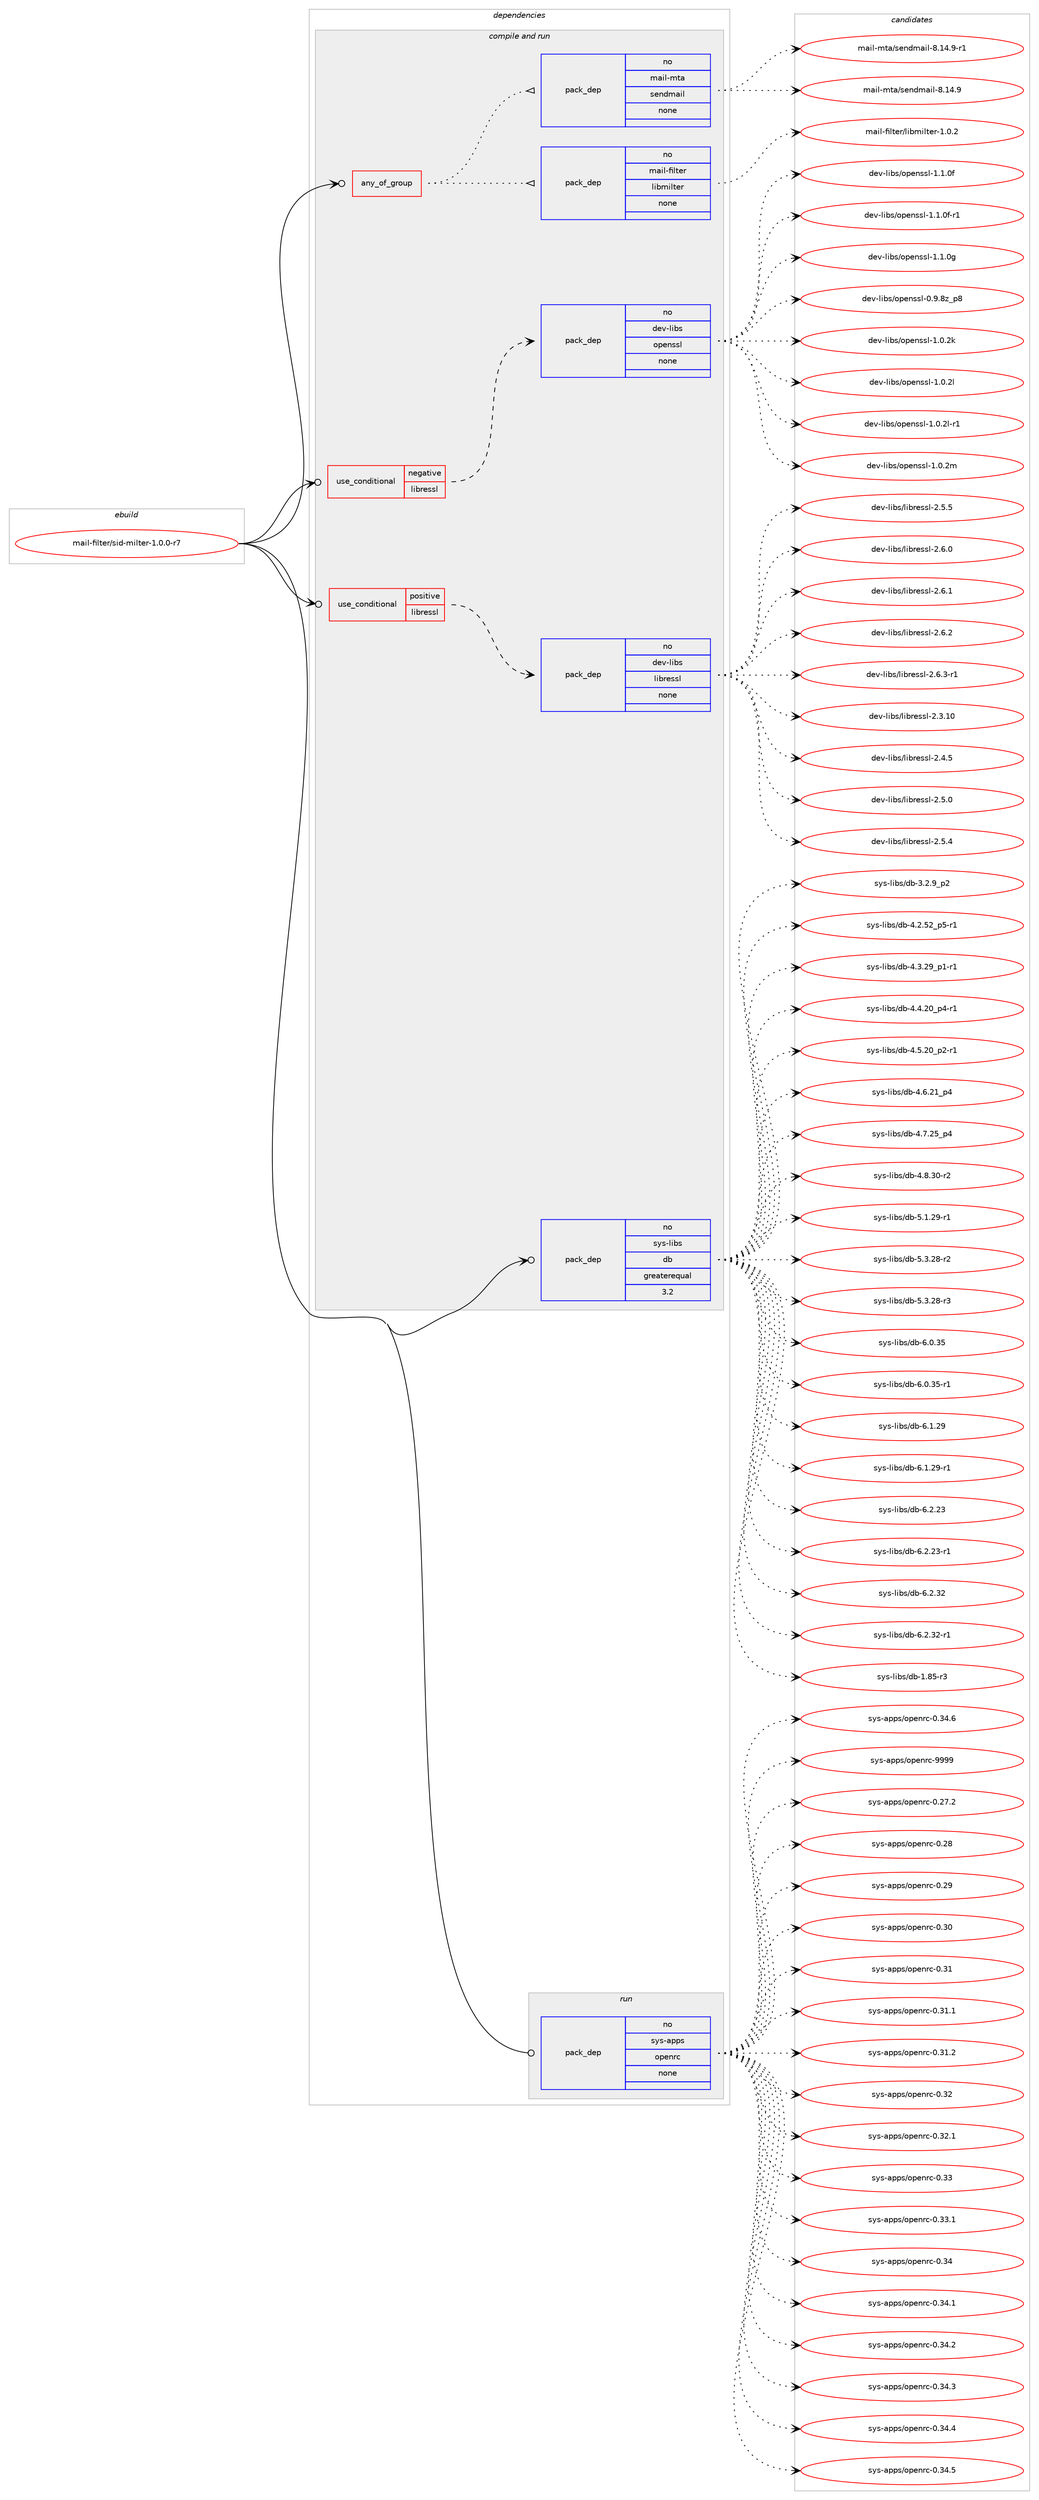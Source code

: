 digraph prolog {

# *************
# Graph options
# *************

newrank=true;
concentrate=true;
compound=true;
graph [rankdir=LR,fontname=Helvetica,fontsize=10,ranksep=1.5];#, ranksep=2.5, nodesep=0.2];
edge  [arrowhead=vee];
node  [fontname=Helvetica,fontsize=10];

# **********
# The ebuild
# **********

subgraph cluster_leftcol {
color=gray;
rank=same;
label=<<i>ebuild</i>>;
id [label="mail-filter/sid-milter-1.0.0-r7", color=red, width=4, href="../mail-filter/sid-milter-1.0.0-r7.svg"];
}

# ****************
# The dependencies
# ****************

subgraph cluster_midcol {
color=gray;
label=<<i>dependencies</i>>;
subgraph cluster_compile {
fillcolor="#eeeeee";
style=filled;
label=<<i>compile</i>>;
}
subgraph cluster_compileandrun {
fillcolor="#eeeeee";
style=filled;
label=<<i>compile and run</i>>;
subgraph any5042 {
dependency343234 [label=<<TABLE BORDER="0" CELLBORDER="1" CELLSPACING="0" CELLPADDING="4"><TR><TD CELLPADDING="10">any_of_group</TD></TR></TABLE>>, shape=none, color=red];subgraph pack252399 {
dependency343235 [label=<<TABLE BORDER="0" CELLBORDER="1" CELLSPACING="0" CELLPADDING="4" WIDTH="220"><TR><TD ROWSPAN="6" CELLPADDING="30">pack_dep</TD></TR><TR><TD WIDTH="110">no</TD></TR><TR><TD>mail-filter</TD></TR><TR><TD>libmilter</TD></TR><TR><TD>none</TD></TR><TR><TD></TD></TR></TABLE>>, shape=none, color=blue];
}
dependency343234:e -> dependency343235:w [weight=20,style="dotted",arrowhead="oinv"];
subgraph pack252400 {
dependency343236 [label=<<TABLE BORDER="0" CELLBORDER="1" CELLSPACING="0" CELLPADDING="4" WIDTH="220"><TR><TD ROWSPAN="6" CELLPADDING="30">pack_dep</TD></TR><TR><TD WIDTH="110">no</TD></TR><TR><TD>mail-mta</TD></TR><TR><TD>sendmail</TD></TR><TR><TD>none</TD></TR><TR><TD></TD></TR></TABLE>>, shape=none, color=blue];
}
dependency343234:e -> dependency343236:w [weight=20,style="dotted",arrowhead="oinv"];
}
id:e -> dependency343234:w [weight=20,style="solid",arrowhead="odotvee"];
subgraph cond85692 {
dependency343237 [label=<<TABLE BORDER="0" CELLBORDER="1" CELLSPACING="0" CELLPADDING="4"><TR><TD ROWSPAN="3" CELLPADDING="10">use_conditional</TD></TR><TR><TD>negative</TD></TR><TR><TD>libressl</TD></TR></TABLE>>, shape=none, color=red];
subgraph pack252401 {
dependency343238 [label=<<TABLE BORDER="0" CELLBORDER="1" CELLSPACING="0" CELLPADDING="4" WIDTH="220"><TR><TD ROWSPAN="6" CELLPADDING="30">pack_dep</TD></TR><TR><TD WIDTH="110">no</TD></TR><TR><TD>dev-libs</TD></TR><TR><TD>openssl</TD></TR><TR><TD>none</TD></TR><TR><TD></TD></TR></TABLE>>, shape=none, color=blue];
}
dependency343237:e -> dependency343238:w [weight=20,style="dashed",arrowhead="vee"];
}
id:e -> dependency343237:w [weight=20,style="solid",arrowhead="odotvee"];
subgraph cond85693 {
dependency343239 [label=<<TABLE BORDER="0" CELLBORDER="1" CELLSPACING="0" CELLPADDING="4"><TR><TD ROWSPAN="3" CELLPADDING="10">use_conditional</TD></TR><TR><TD>positive</TD></TR><TR><TD>libressl</TD></TR></TABLE>>, shape=none, color=red];
subgraph pack252402 {
dependency343240 [label=<<TABLE BORDER="0" CELLBORDER="1" CELLSPACING="0" CELLPADDING="4" WIDTH="220"><TR><TD ROWSPAN="6" CELLPADDING="30">pack_dep</TD></TR><TR><TD WIDTH="110">no</TD></TR><TR><TD>dev-libs</TD></TR><TR><TD>libressl</TD></TR><TR><TD>none</TD></TR><TR><TD></TD></TR></TABLE>>, shape=none, color=blue];
}
dependency343239:e -> dependency343240:w [weight=20,style="dashed",arrowhead="vee"];
}
id:e -> dependency343239:w [weight=20,style="solid",arrowhead="odotvee"];
subgraph pack252403 {
dependency343241 [label=<<TABLE BORDER="0" CELLBORDER="1" CELLSPACING="0" CELLPADDING="4" WIDTH="220"><TR><TD ROWSPAN="6" CELLPADDING="30">pack_dep</TD></TR><TR><TD WIDTH="110">no</TD></TR><TR><TD>sys-libs</TD></TR><TR><TD>db</TD></TR><TR><TD>greaterequal</TD></TR><TR><TD>3.2</TD></TR></TABLE>>, shape=none, color=blue];
}
id:e -> dependency343241:w [weight=20,style="solid",arrowhead="odotvee"];
}
subgraph cluster_run {
fillcolor="#eeeeee";
style=filled;
label=<<i>run</i>>;
subgraph pack252404 {
dependency343242 [label=<<TABLE BORDER="0" CELLBORDER="1" CELLSPACING="0" CELLPADDING="4" WIDTH="220"><TR><TD ROWSPAN="6" CELLPADDING="30">pack_dep</TD></TR><TR><TD WIDTH="110">no</TD></TR><TR><TD>sys-apps</TD></TR><TR><TD>openrc</TD></TR><TR><TD>none</TD></TR><TR><TD></TD></TR></TABLE>>, shape=none, color=blue];
}
id:e -> dependency343242:w [weight=20,style="solid",arrowhead="odot"];
}
}

# **************
# The candidates
# **************

subgraph cluster_choices {
rank=same;
color=gray;
label=<<i>candidates</i>>;

subgraph choice252399 {
color=black;
nodesep=1;
choice10997105108451021051081161011144710810598109105108116101114454946484650 [label="mail-filter/libmilter-1.0.2", color=red, width=4,href="../mail-filter/libmilter-1.0.2.svg"];
dependency343235:e -> choice10997105108451021051081161011144710810598109105108116101114454946484650:w [style=dotted,weight="100"];
}
subgraph choice252400 {
color=black;
nodesep=1;
choice109971051084510911697471151011101001099710510845564649524657 [label="mail-mta/sendmail-8.14.9", color=red, width=4,href="../mail-mta/sendmail-8.14.9.svg"];
choice1099710510845109116974711510111010010997105108455646495246574511449 [label="mail-mta/sendmail-8.14.9-r1", color=red, width=4,href="../mail-mta/sendmail-8.14.9-r1.svg"];
dependency343236:e -> choice109971051084510911697471151011101001099710510845564649524657:w [style=dotted,weight="100"];
dependency343236:e -> choice1099710510845109116974711510111010010997105108455646495246574511449:w [style=dotted,weight="100"];
}
subgraph choice252401 {
color=black;
nodesep=1;
choice1001011184510810598115471111121011101151151084548465746561229511256 [label="dev-libs/openssl-0.9.8z_p8", color=red, width=4,href="../dev-libs/openssl-0.9.8z_p8.svg"];
choice100101118451081059811547111112101110115115108454946484650107 [label="dev-libs/openssl-1.0.2k", color=red, width=4,href="../dev-libs/openssl-1.0.2k.svg"];
choice100101118451081059811547111112101110115115108454946484650108 [label="dev-libs/openssl-1.0.2l", color=red, width=4,href="../dev-libs/openssl-1.0.2l.svg"];
choice1001011184510810598115471111121011101151151084549464846501084511449 [label="dev-libs/openssl-1.0.2l-r1", color=red, width=4,href="../dev-libs/openssl-1.0.2l-r1.svg"];
choice100101118451081059811547111112101110115115108454946484650109 [label="dev-libs/openssl-1.0.2m", color=red, width=4,href="../dev-libs/openssl-1.0.2m.svg"];
choice100101118451081059811547111112101110115115108454946494648102 [label="dev-libs/openssl-1.1.0f", color=red, width=4,href="../dev-libs/openssl-1.1.0f.svg"];
choice1001011184510810598115471111121011101151151084549464946481024511449 [label="dev-libs/openssl-1.1.0f-r1", color=red, width=4,href="../dev-libs/openssl-1.1.0f-r1.svg"];
choice100101118451081059811547111112101110115115108454946494648103 [label="dev-libs/openssl-1.1.0g", color=red, width=4,href="../dev-libs/openssl-1.1.0g.svg"];
dependency343238:e -> choice1001011184510810598115471111121011101151151084548465746561229511256:w [style=dotted,weight="100"];
dependency343238:e -> choice100101118451081059811547111112101110115115108454946484650107:w [style=dotted,weight="100"];
dependency343238:e -> choice100101118451081059811547111112101110115115108454946484650108:w [style=dotted,weight="100"];
dependency343238:e -> choice1001011184510810598115471111121011101151151084549464846501084511449:w [style=dotted,weight="100"];
dependency343238:e -> choice100101118451081059811547111112101110115115108454946484650109:w [style=dotted,weight="100"];
dependency343238:e -> choice100101118451081059811547111112101110115115108454946494648102:w [style=dotted,weight="100"];
dependency343238:e -> choice1001011184510810598115471111121011101151151084549464946481024511449:w [style=dotted,weight="100"];
dependency343238:e -> choice100101118451081059811547111112101110115115108454946494648103:w [style=dotted,weight="100"];
}
subgraph choice252402 {
color=black;
nodesep=1;
choice1001011184510810598115471081059811410111511510845504651464948 [label="dev-libs/libressl-2.3.10", color=red, width=4,href="../dev-libs/libressl-2.3.10.svg"];
choice10010111845108105981154710810598114101115115108455046524653 [label="dev-libs/libressl-2.4.5", color=red, width=4,href="../dev-libs/libressl-2.4.5.svg"];
choice10010111845108105981154710810598114101115115108455046534648 [label="dev-libs/libressl-2.5.0", color=red, width=4,href="../dev-libs/libressl-2.5.0.svg"];
choice10010111845108105981154710810598114101115115108455046534652 [label="dev-libs/libressl-2.5.4", color=red, width=4,href="../dev-libs/libressl-2.5.4.svg"];
choice10010111845108105981154710810598114101115115108455046534653 [label="dev-libs/libressl-2.5.5", color=red, width=4,href="../dev-libs/libressl-2.5.5.svg"];
choice10010111845108105981154710810598114101115115108455046544648 [label="dev-libs/libressl-2.6.0", color=red, width=4,href="../dev-libs/libressl-2.6.0.svg"];
choice10010111845108105981154710810598114101115115108455046544649 [label="dev-libs/libressl-2.6.1", color=red, width=4,href="../dev-libs/libressl-2.6.1.svg"];
choice10010111845108105981154710810598114101115115108455046544650 [label="dev-libs/libressl-2.6.2", color=red, width=4,href="../dev-libs/libressl-2.6.2.svg"];
choice100101118451081059811547108105981141011151151084550465446514511449 [label="dev-libs/libressl-2.6.3-r1", color=red, width=4,href="../dev-libs/libressl-2.6.3-r1.svg"];
dependency343240:e -> choice1001011184510810598115471081059811410111511510845504651464948:w [style=dotted,weight="100"];
dependency343240:e -> choice10010111845108105981154710810598114101115115108455046524653:w [style=dotted,weight="100"];
dependency343240:e -> choice10010111845108105981154710810598114101115115108455046534648:w [style=dotted,weight="100"];
dependency343240:e -> choice10010111845108105981154710810598114101115115108455046534652:w [style=dotted,weight="100"];
dependency343240:e -> choice10010111845108105981154710810598114101115115108455046534653:w [style=dotted,weight="100"];
dependency343240:e -> choice10010111845108105981154710810598114101115115108455046544648:w [style=dotted,weight="100"];
dependency343240:e -> choice10010111845108105981154710810598114101115115108455046544649:w [style=dotted,weight="100"];
dependency343240:e -> choice10010111845108105981154710810598114101115115108455046544650:w [style=dotted,weight="100"];
dependency343240:e -> choice100101118451081059811547108105981141011151151084550465446514511449:w [style=dotted,weight="100"];
}
subgraph choice252403 {
color=black;
nodesep=1;
choice1151211154510810598115471009845494656534511451 [label="sys-libs/db-1.85-r3", color=red, width=4,href="../sys-libs/db-1.85-r3.svg"];
choice115121115451081059811547100984551465046579511250 [label="sys-libs/db-3.2.9_p2", color=red, width=4,href="../sys-libs/db-3.2.9_p2.svg"];
choice115121115451081059811547100984552465046535095112534511449 [label="sys-libs/db-4.2.52_p5-r1", color=red, width=4,href="../sys-libs/db-4.2.52_p5-r1.svg"];
choice115121115451081059811547100984552465146505795112494511449 [label="sys-libs/db-4.3.29_p1-r1", color=red, width=4,href="../sys-libs/db-4.3.29_p1-r1.svg"];
choice115121115451081059811547100984552465246504895112524511449 [label="sys-libs/db-4.4.20_p4-r1", color=red, width=4,href="../sys-libs/db-4.4.20_p4-r1.svg"];
choice115121115451081059811547100984552465346504895112504511449 [label="sys-libs/db-4.5.20_p2-r1", color=red, width=4,href="../sys-libs/db-4.5.20_p2-r1.svg"];
choice11512111545108105981154710098455246544650499511252 [label="sys-libs/db-4.6.21_p4", color=red, width=4,href="../sys-libs/db-4.6.21_p4.svg"];
choice11512111545108105981154710098455246554650539511252 [label="sys-libs/db-4.7.25_p4", color=red, width=4,href="../sys-libs/db-4.7.25_p4.svg"];
choice11512111545108105981154710098455246564651484511450 [label="sys-libs/db-4.8.30-r2", color=red, width=4,href="../sys-libs/db-4.8.30-r2.svg"];
choice11512111545108105981154710098455346494650574511449 [label="sys-libs/db-5.1.29-r1", color=red, width=4,href="../sys-libs/db-5.1.29-r1.svg"];
choice11512111545108105981154710098455346514650564511450 [label="sys-libs/db-5.3.28-r2", color=red, width=4,href="../sys-libs/db-5.3.28-r2.svg"];
choice11512111545108105981154710098455346514650564511451 [label="sys-libs/db-5.3.28-r3", color=red, width=4,href="../sys-libs/db-5.3.28-r3.svg"];
choice1151211154510810598115471009845544648465153 [label="sys-libs/db-6.0.35", color=red, width=4,href="../sys-libs/db-6.0.35.svg"];
choice11512111545108105981154710098455446484651534511449 [label="sys-libs/db-6.0.35-r1", color=red, width=4,href="../sys-libs/db-6.0.35-r1.svg"];
choice1151211154510810598115471009845544649465057 [label="sys-libs/db-6.1.29", color=red, width=4,href="../sys-libs/db-6.1.29.svg"];
choice11512111545108105981154710098455446494650574511449 [label="sys-libs/db-6.1.29-r1", color=red, width=4,href="../sys-libs/db-6.1.29-r1.svg"];
choice1151211154510810598115471009845544650465051 [label="sys-libs/db-6.2.23", color=red, width=4,href="../sys-libs/db-6.2.23.svg"];
choice11512111545108105981154710098455446504650514511449 [label="sys-libs/db-6.2.23-r1", color=red, width=4,href="../sys-libs/db-6.2.23-r1.svg"];
choice1151211154510810598115471009845544650465150 [label="sys-libs/db-6.2.32", color=red, width=4,href="../sys-libs/db-6.2.32.svg"];
choice11512111545108105981154710098455446504651504511449 [label="sys-libs/db-6.2.32-r1", color=red, width=4,href="../sys-libs/db-6.2.32-r1.svg"];
dependency343241:e -> choice1151211154510810598115471009845494656534511451:w [style=dotted,weight="100"];
dependency343241:e -> choice115121115451081059811547100984551465046579511250:w [style=dotted,weight="100"];
dependency343241:e -> choice115121115451081059811547100984552465046535095112534511449:w [style=dotted,weight="100"];
dependency343241:e -> choice115121115451081059811547100984552465146505795112494511449:w [style=dotted,weight="100"];
dependency343241:e -> choice115121115451081059811547100984552465246504895112524511449:w [style=dotted,weight="100"];
dependency343241:e -> choice115121115451081059811547100984552465346504895112504511449:w [style=dotted,weight="100"];
dependency343241:e -> choice11512111545108105981154710098455246544650499511252:w [style=dotted,weight="100"];
dependency343241:e -> choice11512111545108105981154710098455246554650539511252:w [style=dotted,weight="100"];
dependency343241:e -> choice11512111545108105981154710098455246564651484511450:w [style=dotted,weight="100"];
dependency343241:e -> choice11512111545108105981154710098455346494650574511449:w [style=dotted,weight="100"];
dependency343241:e -> choice11512111545108105981154710098455346514650564511450:w [style=dotted,weight="100"];
dependency343241:e -> choice11512111545108105981154710098455346514650564511451:w [style=dotted,weight="100"];
dependency343241:e -> choice1151211154510810598115471009845544648465153:w [style=dotted,weight="100"];
dependency343241:e -> choice11512111545108105981154710098455446484651534511449:w [style=dotted,weight="100"];
dependency343241:e -> choice1151211154510810598115471009845544649465057:w [style=dotted,weight="100"];
dependency343241:e -> choice11512111545108105981154710098455446494650574511449:w [style=dotted,weight="100"];
dependency343241:e -> choice1151211154510810598115471009845544650465051:w [style=dotted,weight="100"];
dependency343241:e -> choice11512111545108105981154710098455446504650514511449:w [style=dotted,weight="100"];
dependency343241:e -> choice1151211154510810598115471009845544650465150:w [style=dotted,weight="100"];
dependency343241:e -> choice11512111545108105981154710098455446504651504511449:w [style=dotted,weight="100"];
}
subgraph choice252404 {
color=black;
nodesep=1;
choice1151211154597112112115471111121011101149945484650554650 [label="sys-apps/openrc-0.27.2", color=red, width=4,href="../sys-apps/openrc-0.27.2.svg"];
choice115121115459711211211547111112101110114994548465056 [label="sys-apps/openrc-0.28", color=red, width=4,href="../sys-apps/openrc-0.28.svg"];
choice115121115459711211211547111112101110114994548465057 [label="sys-apps/openrc-0.29", color=red, width=4,href="../sys-apps/openrc-0.29.svg"];
choice115121115459711211211547111112101110114994548465148 [label="sys-apps/openrc-0.30", color=red, width=4,href="../sys-apps/openrc-0.30.svg"];
choice115121115459711211211547111112101110114994548465149 [label="sys-apps/openrc-0.31", color=red, width=4,href="../sys-apps/openrc-0.31.svg"];
choice1151211154597112112115471111121011101149945484651494649 [label="sys-apps/openrc-0.31.1", color=red, width=4,href="../sys-apps/openrc-0.31.1.svg"];
choice1151211154597112112115471111121011101149945484651494650 [label="sys-apps/openrc-0.31.2", color=red, width=4,href="../sys-apps/openrc-0.31.2.svg"];
choice115121115459711211211547111112101110114994548465150 [label="sys-apps/openrc-0.32", color=red, width=4,href="../sys-apps/openrc-0.32.svg"];
choice1151211154597112112115471111121011101149945484651504649 [label="sys-apps/openrc-0.32.1", color=red, width=4,href="../sys-apps/openrc-0.32.1.svg"];
choice115121115459711211211547111112101110114994548465151 [label="sys-apps/openrc-0.33", color=red, width=4,href="../sys-apps/openrc-0.33.svg"];
choice1151211154597112112115471111121011101149945484651514649 [label="sys-apps/openrc-0.33.1", color=red, width=4,href="../sys-apps/openrc-0.33.1.svg"];
choice115121115459711211211547111112101110114994548465152 [label="sys-apps/openrc-0.34", color=red, width=4,href="../sys-apps/openrc-0.34.svg"];
choice1151211154597112112115471111121011101149945484651524649 [label="sys-apps/openrc-0.34.1", color=red, width=4,href="../sys-apps/openrc-0.34.1.svg"];
choice1151211154597112112115471111121011101149945484651524650 [label="sys-apps/openrc-0.34.2", color=red, width=4,href="../sys-apps/openrc-0.34.2.svg"];
choice1151211154597112112115471111121011101149945484651524651 [label="sys-apps/openrc-0.34.3", color=red, width=4,href="../sys-apps/openrc-0.34.3.svg"];
choice1151211154597112112115471111121011101149945484651524652 [label="sys-apps/openrc-0.34.4", color=red, width=4,href="../sys-apps/openrc-0.34.4.svg"];
choice1151211154597112112115471111121011101149945484651524653 [label="sys-apps/openrc-0.34.5", color=red, width=4,href="../sys-apps/openrc-0.34.5.svg"];
choice1151211154597112112115471111121011101149945484651524654 [label="sys-apps/openrc-0.34.6", color=red, width=4,href="../sys-apps/openrc-0.34.6.svg"];
choice115121115459711211211547111112101110114994557575757 [label="sys-apps/openrc-9999", color=red, width=4,href="../sys-apps/openrc-9999.svg"];
dependency343242:e -> choice1151211154597112112115471111121011101149945484650554650:w [style=dotted,weight="100"];
dependency343242:e -> choice115121115459711211211547111112101110114994548465056:w [style=dotted,weight="100"];
dependency343242:e -> choice115121115459711211211547111112101110114994548465057:w [style=dotted,weight="100"];
dependency343242:e -> choice115121115459711211211547111112101110114994548465148:w [style=dotted,weight="100"];
dependency343242:e -> choice115121115459711211211547111112101110114994548465149:w [style=dotted,weight="100"];
dependency343242:e -> choice1151211154597112112115471111121011101149945484651494649:w [style=dotted,weight="100"];
dependency343242:e -> choice1151211154597112112115471111121011101149945484651494650:w [style=dotted,weight="100"];
dependency343242:e -> choice115121115459711211211547111112101110114994548465150:w [style=dotted,weight="100"];
dependency343242:e -> choice1151211154597112112115471111121011101149945484651504649:w [style=dotted,weight="100"];
dependency343242:e -> choice115121115459711211211547111112101110114994548465151:w [style=dotted,weight="100"];
dependency343242:e -> choice1151211154597112112115471111121011101149945484651514649:w [style=dotted,weight="100"];
dependency343242:e -> choice115121115459711211211547111112101110114994548465152:w [style=dotted,weight="100"];
dependency343242:e -> choice1151211154597112112115471111121011101149945484651524649:w [style=dotted,weight="100"];
dependency343242:e -> choice1151211154597112112115471111121011101149945484651524650:w [style=dotted,weight="100"];
dependency343242:e -> choice1151211154597112112115471111121011101149945484651524651:w [style=dotted,weight="100"];
dependency343242:e -> choice1151211154597112112115471111121011101149945484651524652:w [style=dotted,weight="100"];
dependency343242:e -> choice1151211154597112112115471111121011101149945484651524653:w [style=dotted,weight="100"];
dependency343242:e -> choice1151211154597112112115471111121011101149945484651524654:w [style=dotted,weight="100"];
dependency343242:e -> choice115121115459711211211547111112101110114994557575757:w [style=dotted,weight="100"];
}
}

}
